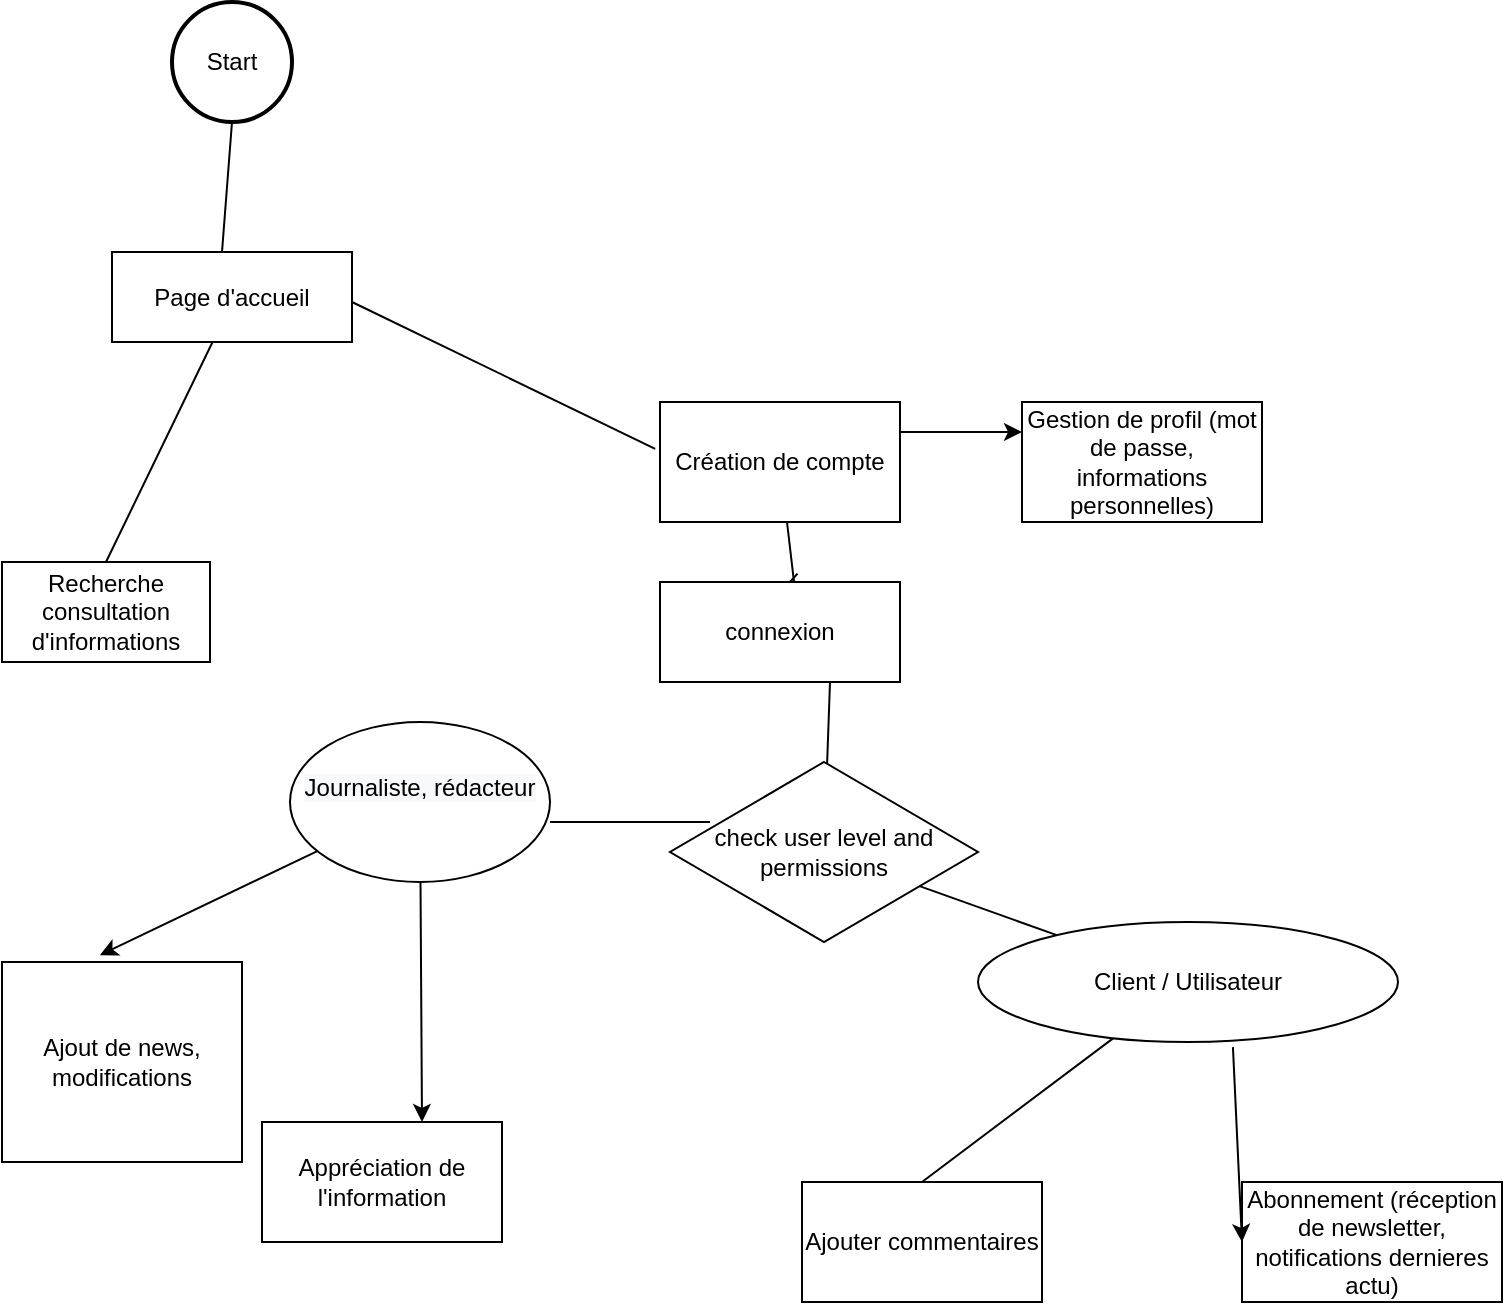 <mxfile version="20.5.3" type="device"><diagram id="FRYw6zsBVWxBAypBHyti" name="Page-1"><mxGraphModel dx="1095" dy="613" grid="1" gridSize="10" guides="1" tooltips="1" connect="1" arrows="1" fold="1" page="1" pageScale="1" pageWidth="827" pageHeight="1169" math="0" shadow="0"><root><mxCell id="0"/><mxCell id="1" parent="0"/><mxCell id="pTgzYiONLD7uIyb2Ocj6-7" value="Ajout de news, modifications" style="rounded=0;whiteSpace=wrap;html=1;" vertex="1" parent="1"><mxGeometry x="20" y="630" width="120" height="100" as="geometry"/></mxCell><mxCell id="pTgzYiONLD7uIyb2Ocj6-19" value="Recherche consultation d'informations" style="rounded=0;whiteSpace=wrap;html=1;" vertex="1" parent="1"><mxGeometry x="20" y="430" width="104" height="50" as="geometry"/></mxCell><mxCell id="pTgzYiONLD7uIyb2Ocj6-20" value="Appréciation de l'information" style="rounded=0;whiteSpace=wrap;html=1;" vertex="1" parent="1"><mxGeometry x="150" y="710" width="120" height="60" as="geometry"/></mxCell><mxCell id="pTgzYiONLD7uIyb2Ocj6-26" value="Création de compte" style="rounded=0;whiteSpace=wrap;html=1;" vertex="1" parent="1"><mxGeometry x="349" y="350" width="120" height="60" as="geometry"/></mxCell><mxCell id="pTgzYiONLD7uIyb2Ocj6-50" style="edgeStyle=orthogonalEdgeStyle;rounded=0;orthogonalLoop=1;jettySize=auto;html=1;entryX=0;entryY=0.25;entryDx=0;entryDy=0;exitX=1;exitY=0.25;exitDx=0;exitDy=0;" edge="1" parent="1" source="pTgzYiONLD7uIyb2Ocj6-26" target="pTgzYiONLD7uIyb2Ocj6-27"><mxGeometry relative="1" as="geometry"/></mxCell><mxCell id="pTgzYiONLD7uIyb2Ocj6-27" value="Gestion de profil (mot de passe, informations personnelles)" style="rounded=0;whiteSpace=wrap;html=1;" vertex="1" parent="1"><mxGeometry x="530" y="350" width="120" height="60" as="geometry"/></mxCell><mxCell id="pTgzYiONLD7uIyb2Ocj6-28" value="Abonnement (réception de newsletter, notifications dernieres actu)" style="rounded=0;whiteSpace=wrap;html=1;" vertex="1" parent="1"><mxGeometry x="640" y="740" width="130" height="60" as="geometry"/></mxCell><mxCell id="pTgzYiONLD7uIyb2Ocj6-29" style="edgeStyle=orthogonalEdgeStyle;rounded=0;orthogonalLoop=1;jettySize=auto;html=1;exitX=0.5;exitY=1;exitDx=0;exitDy=0;" edge="1" parent="1" source="pTgzYiONLD7uIyb2Ocj6-19" target="pTgzYiONLD7uIyb2Ocj6-19"><mxGeometry relative="1" as="geometry"/></mxCell><mxCell id="pTgzYiONLD7uIyb2Ocj6-30" value="&#10;&lt;span style=&quot;color: rgb(0, 0, 0); font-family: Helvetica; font-size: 12px; font-style: normal; font-variant-ligatures: normal; font-variant-caps: normal; font-weight: 400; letter-spacing: normal; orphans: 2; text-align: center; text-indent: 0px; text-transform: none; widows: 2; word-spacing: 0px; -webkit-text-stroke-width: 0px; background-color: rgb(248, 249, 250); text-decoration-thickness: initial; text-decoration-style: initial; text-decoration-color: initial; float: none; display: inline !important;&quot;&gt;Journaliste, rédacteur&lt;/span&gt;&#10;&#10;" style="ellipse;whiteSpace=wrap;html=1;" vertex="1" parent="1"><mxGeometry x="164" y="510" width="130" height="80" as="geometry"/></mxCell><mxCell id="pTgzYiONLD7uIyb2Ocj6-46" value="" style="endArrow=classic;html=1;rounded=0;entryX=0.408;entryY=-0.034;entryDx=0;entryDy=0;entryPerimeter=0;" edge="1" parent="1" source="pTgzYiONLD7uIyb2Ocj6-30" target="pTgzYiONLD7uIyb2Ocj6-7"><mxGeometry width="50" height="50" relative="1" as="geometry"><mxPoint x="120" y="730" as="sourcePoint"/><mxPoint x="170" y="680" as="targetPoint"/></mxGeometry></mxCell><mxCell id="pTgzYiONLD7uIyb2Ocj6-48" value="" style="endArrow=classic;html=1;rounded=0;" edge="1" parent="1" source="pTgzYiONLD7uIyb2Ocj6-30"><mxGeometry width="50" height="50" relative="1" as="geometry"><mxPoint x="180" y="780" as="sourcePoint"/><mxPoint x="230" y="710" as="targetPoint"/></mxGeometry></mxCell><mxCell id="pTgzYiONLD7uIyb2Ocj6-49" value="" style="endArrow=classic;html=1;rounded=0;entryX=0;entryY=0.5;entryDx=0;entryDy=0;exitX=0.607;exitY=1.043;exitDx=0;exitDy=0;exitPerimeter=0;" edge="1" parent="1" source="pTgzYiONLD7uIyb2Ocj6-101" target="pTgzYiONLD7uIyb2Ocj6-28"><mxGeometry width="50" height="50" relative="1" as="geometry"><mxPoint x="390" y="587.5" as="sourcePoint"/><mxPoint x="537.01" y="751.683" as="targetPoint"/><Array as="points"/></mxGeometry></mxCell><mxCell id="pTgzYiONLD7uIyb2Ocj6-63" value="" style="endArrow=none;html=1;rounded=0;exitX=0.5;exitY=0;exitDx=0;exitDy=0;entryX=0.423;entryY=0.978;entryDx=0;entryDy=0;entryPerimeter=0;" edge="1" parent="1" source="pTgzYiONLD7uIyb2Ocj6-19" target="pTgzYiONLD7uIyb2Ocj6-94"><mxGeometry width="50" height="50" relative="1" as="geometry"><mxPoint x="450" y="840" as="sourcePoint"/><mxPoint x="170" y="440" as="targetPoint"/></mxGeometry></mxCell><mxCell id="pTgzYiONLD7uIyb2Ocj6-65" value="" style="endArrow=none;html=1;rounded=0;entryX=0.5;entryY=0;entryDx=0;entryDy=0;" edge="1" parent="1" source="pTgzYiONLD7uIyb2Ocj6-101" target="pTgzYiONLD7uIyb2Ocj6-96"><mxGeometry width="50" height="50" relative="1" as="geometry"><mxPoint x="195" y="365" as="sourcePoint"/><mxPoint x="600" y="810" as="targetPoint"/></mxGeometry></mxCell><mxCell id="pTgzYiONLD7uIyb2Ocj6-92" value="check user level and permissions" style="rhombus;whiteSpace=wrap;html=1;" vertex="1" parent="1"><mxGeometry x="354" y="530" width="154" height="90" as="geometry"/></mxCell><mxCell id="pTgzYiONLD7uIyb2Ocj6-93" value="Start" style="strokeWidth=2;html=1;shape=mxgraph.flowchart.start_2;whiteSpace=wrap;" vertex="1" parent="1"><mxGeometry x="105" y="150" width="60" height="60" as="geometry"/></mxCell><mxCell id="pTgzYiONLD7uIyb2Ocj6-94" value="Page d'accueil" style="rounded=0;whiteSpace=wrap;html=1;" vertex="1" parent="1"><mxGeometry x="75" y="275" width="120" height="45" as="geometry"/></mxCell><mxCell id="pTgzYiONLD7uIyb2Ocj6-95" value="" style="endArrow=none;html=1;rounded=0;entryX=0.5;entryY=1;entryDx=0;entryDy=0;entryPerimeter=0;" edge="1" parent="1" target="pTgzYiONLD7uIyb2Ocj6-93"><mxGeometry width="50" height="50" relative="1" as="geometry"><mxPoint x="130" y="275" as="sourcePoint"/><mxPoint x="180" y="225" as="targetPoint"/></mxGeometry></mxCell><mxCell id="pTgzYiONLD7uIyb2Ocj6-96" value="Ajouter commentaires" style="rounded=0;whiteSpace=wrap;html=1;" vertex="1" parent="1"><mxGeometry x="420" y="740" width="120" height="60" as="geometry"/></mxCell><mxCell id="pTgzYiONLD7uIyb2Ocj6-97" value="connexion" style="rounded=0;whiteSpace=wrap;html=1;" vertex="1" parent="1"><mxGeometry x="349" y="440" width="120" height="50" as="geometry"/></mxCell><mxCell id="pTgzYiONLD7uIyb2Ocj6-99" value="" style="endArrow=none;html=1;rounded=0;" edge="1" parent="1" source="pTgzYiONLD7uIyb2Ocj6-92"><mxGeometry width="50" height="50" relative="1" as="geometry"><mxPoint x="384" y="540" as="sourcePoint"/><mxPoint x="434" y="490" as="targetPoint"/><Array as="points"><mxPoint x="434" y="490"/></Array></mxGeometry></mxCell><mxCell id="pTgzYiONLD7uIyb2Ocj6-100" value="" style="endArrow=none;html=1;rounded=0;entryX=-0.02;entryY=0.39;entryDx=0;entryDy=0;entryPerimeter=0;" edge="1" parent="1" target="pTgzYiONLD7uIyb2Ocj6-26"><mxGeometry width="50" height="50" relative="1" as="geometry"><mxPoint x="195" y="300" as="sourcePoint"/><mxPoint x="245" y="250" as="targetPoint"/></mxGeometry></mxCell><mxCell id="pTgzYiONLD7uIyb2Ocj6-101" value="Client / Utilisateur" style="ellipse;whiteSpace=wrap;html=1;" vertex="1" parent="1"><mxGeometry x="508" y="610" width="210" height="60" as="geometry"/></mxCell><mxCell id="pTgzYiONLD7uIyb2Ocj6-102" value="" style="endArrow=none;html=1;rounded=0;" edge="1" parent="1" source="pTgzYiONLD7uIyb2Ocj6-92" target="pTgzYiONLD7uIyb2Ocj6-101"><mxGeometry width="50" height="50" relative="1" as="geometry"><mxPoint x="474" y="470" as="sourcePoint"/><mxPoint x="524" y="420" as="targetPoint"/></mxGeometry></mxCell><mxCell id="pTgzYiONLD7uIyb2Ocj6-103" value="" style="endArrow=none;html=1;rounded=0;" edge="1" parent="1"><mxGeometry width="50" height="50" relative="1" as="geometry"><mxPoint x="294" y="560" as="sourcePoint"/><mxPoint x="374" y="560" as="targetPoint"/></mxGeometry></mxCell><mxCell id="pTgzYiONLD7uIyb2Ocj6-107" value="" style="endArrow=none;html=1;rounded=0;entryX=0.573;entryY=-0.084;entryDx=0;entryDy=0;entryPerimeter=0;" edge="1" parent="1" target="pTgzYiONLD7uIyb2Ocj6-97"><mxGeometry width="50" height="50" relative="1" as="geometry"><mxPoint x="414" y="440" as="sourcePoint"/><mxPoint x="434" y="420" as="targetPoint"/></mxGeometry></mxCell><mxCell id="pTgzYiONLD7uIyb2Ocj6-109" value="" style="endArrow=none;html=1;rounded=0;" edge="1" parent="1" target="pTgzYiONLD7uIyb2Ocj6-26"><mxGeometry width="50" height="50" relative="1" as="geometry"><mxPoint x="416" y="440" as="sourcePoint"/><mxPoint x="446" y="420" as="targetPoint"/></mxGeometry></mxCell></root></mxGraphModel></diagram></mxfile>